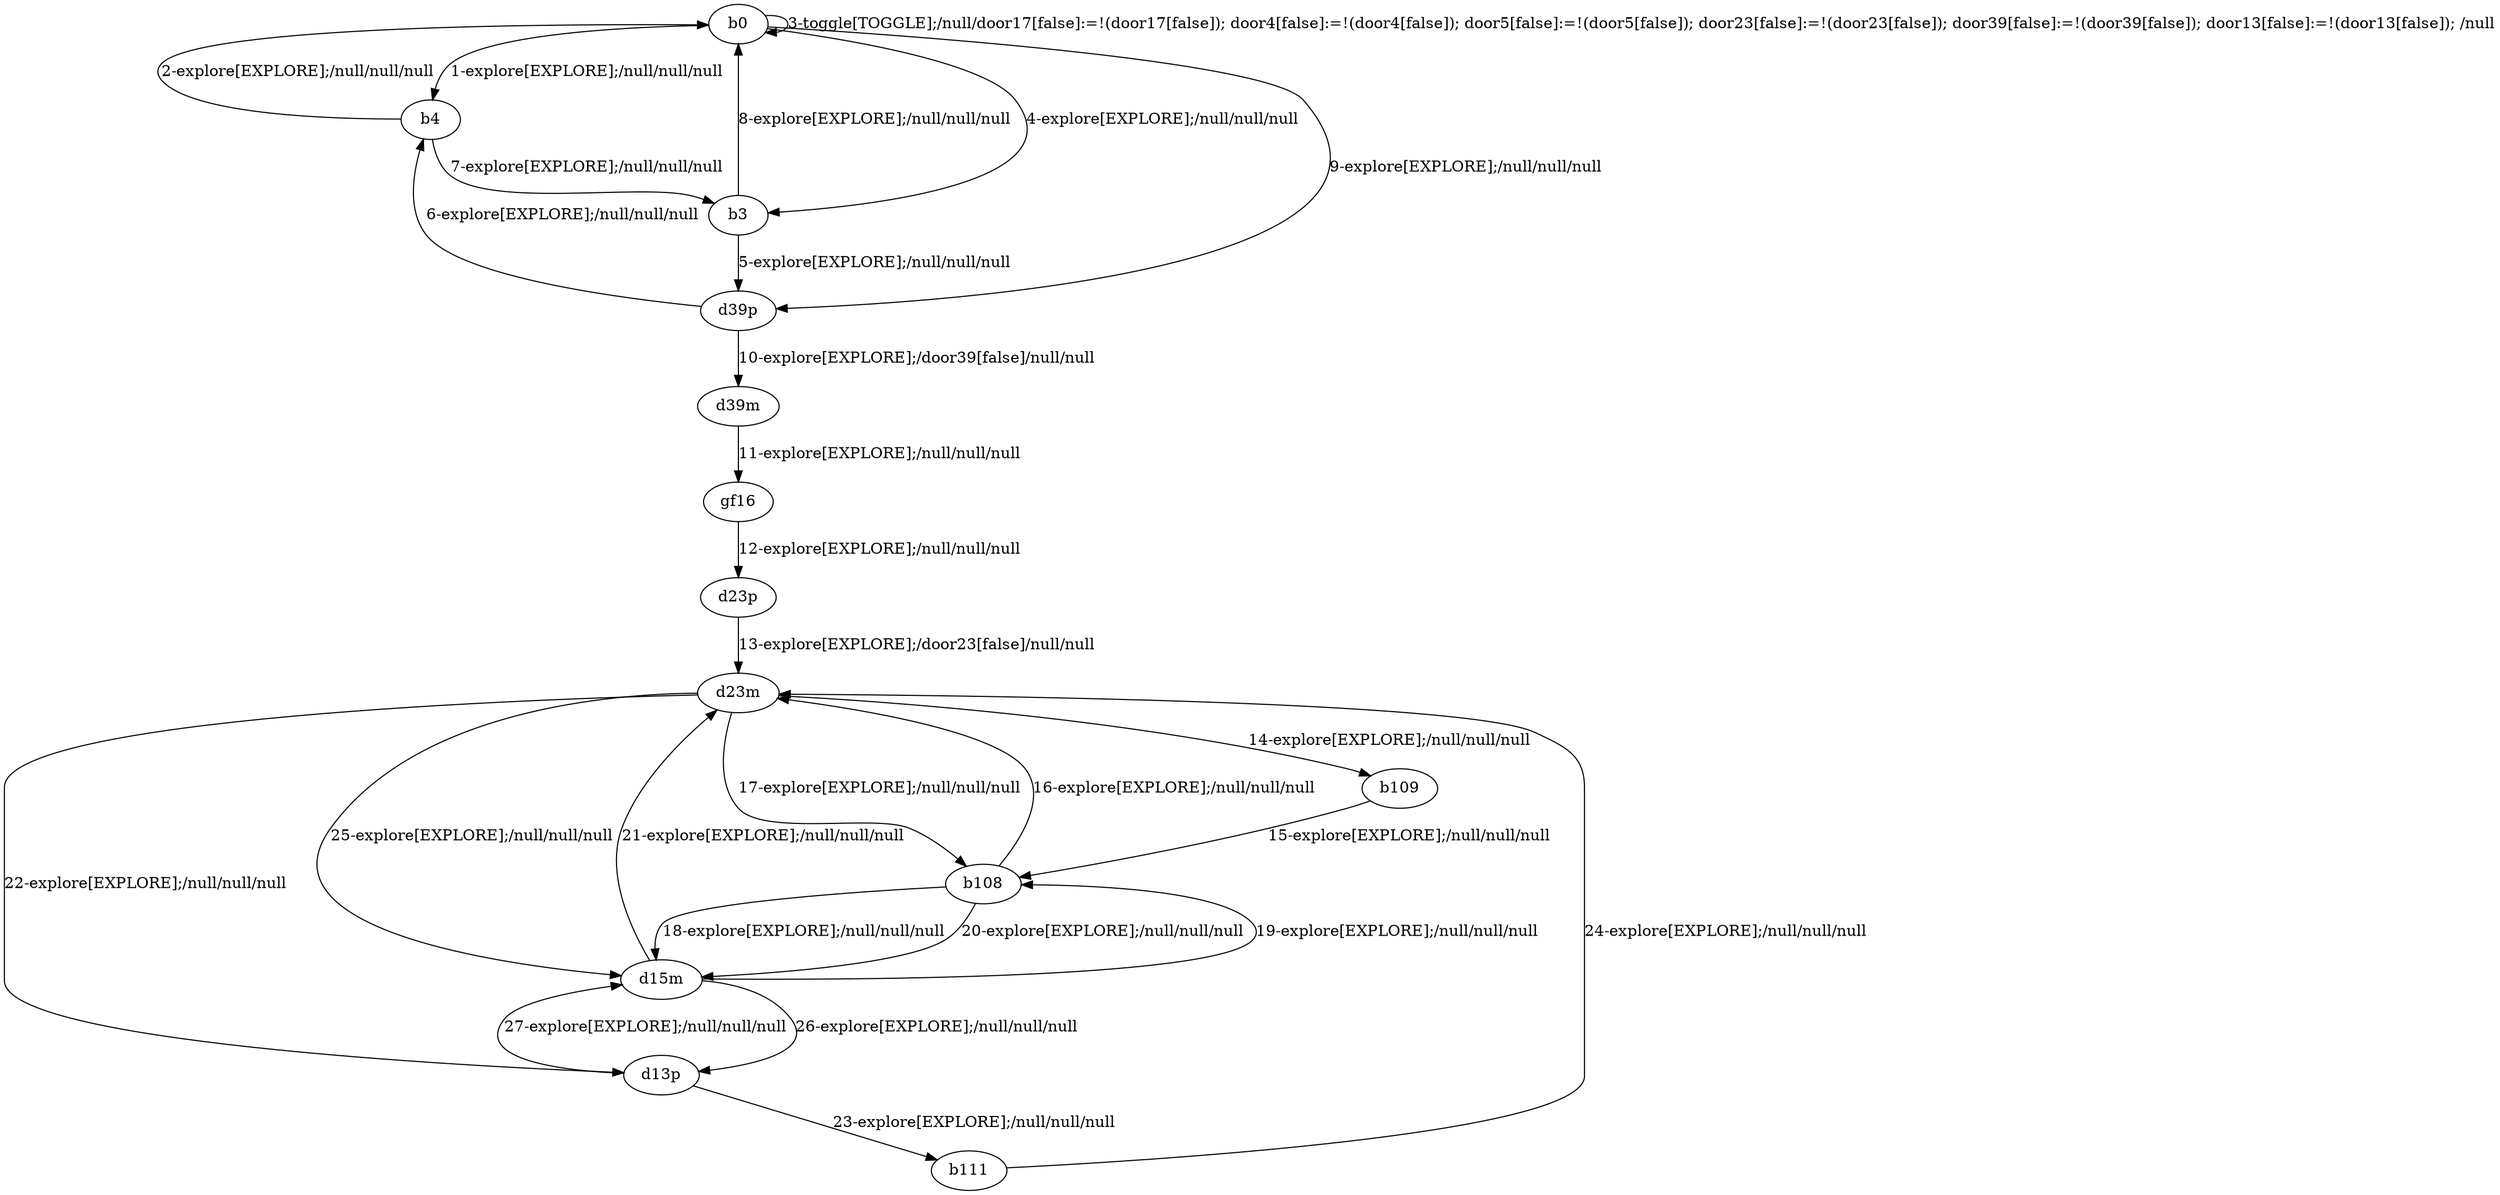 # Total number of goals covered by this test: 9
# d15m --> d13p
# d23m --> b109
# gf16 --> d23p
# b108 --> d23m
# d15m --> d23m
# d23m --> d15m
# b111 --> d23m
# d13p --> b111
# b109 --> b108

digraph g {
"b0" -> "b4" [label = "1-explore[EXPLORE];/null/null/null"];
"b4" -> "b0" [label = "2-explore[EXPLORE];/null/null/null"];
"b0" -> "b0" [label = "3-toggle[TOGGLE];/null/door17[false]:=!(door17[false]); door4[false]:=!(door4[false]); door5[false]:=!(door5[false]); door23[false]:=!(door23[false]); door39[false]:=!(door39[false]); door13[false]:=!(door13[false]); /null"];
"b0" -> "b3" [label = "4-explore[EXPLORE];/null/null/null"];
"b3" -> "d39p" [label = "5-explore[EXPLORE];/null/null/null"];
"d39p" -> "b4" [label = "6-explore[EXPLORE];/null/null/null"];
"b4" -> "b3" [label = "7-explore[EXPLORE];/null/null/null"];
"b3" -> "b0" [label = "8-explore[EXPLORE];/null/null/null"];
"b0" -> "d39p" [label = "9-explore[EXPLORE];/null/null/null"];
"d39p" -> "d39m" [label = "10-explore[EXPLORE];/door39[false]/null/null"];
"d39m" -> "gf16" [label = "11-explore[EXPLORE];/null/null/null"];
"gf16" -> "d23p" [label = "12-explore[EXPLORE];/null/null/null"];
"d23p" -> "d23m" [label = "13-explore[EXPLORE];/door23[false]/null/null"];
"d23m" -> "b109" [label = "14-explore[EXPLORE];/null/null/null"];
"b109" -> "b108" [label = "15-explore[EXPLORE];/null/null/null"];
"b108" -> "d23m" [label = "16-explore[EXPLORE];/null/null/null"];
"d23m" -> "b108" [label = "17-explore[EXPLORE];/null/null/null"];
"b108" -> "d15m" [label = "18-explore[EXPLORE];/null/null/null"];
"d15m" -> "b108" [label = "19-explore[EXPLORE];/null/null/null"];
"b108" -> "d15m" [label = "20-explore[EXPLORE];/null/null/null"];
"d15m" -> "d23m" [label = "21-explore[EXPLORE];/null/null/null"];
"d23m" -> "d13p" [label = "22-explore[EXPLORE];/null/null/null"];
"d13p" -> "b111" [label = "23-explore[EXPLORE];/null/null/null"];
"b111" -> "d23m" [label = "24-explore[EXPLORE];/null/null/null"];
"d23m" -> "d15m" [label = "25-explore[EXPLORE];/null/null/null"];
"d15m" -> "d13p" [label = "26-explore[EXPLORE];/null/null/null"];
"d13p" -> "d15m" [label = "27-explore[EXPLORE];/null/null/null"];
}